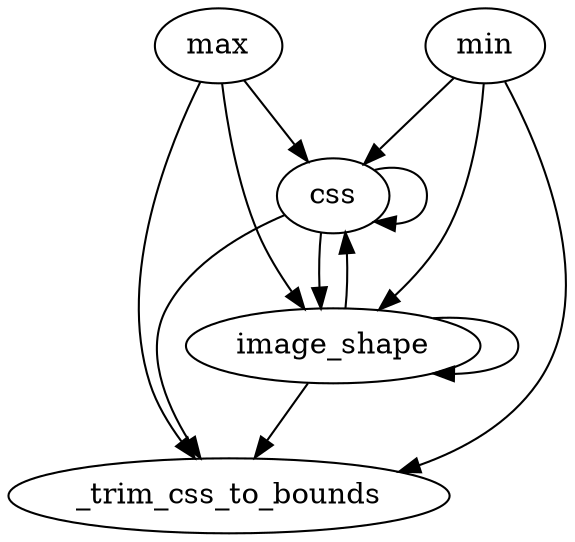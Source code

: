 strict digraph {max->css
min->css
css->css
image_shape->css
max->image_shape
min->image_shape
css->image_shape
image_shape->image_shape
max->_trim_css_to_bounds
min->_trim_css_to_bounds
css->_trim_css_to_bounds
image_shape->_trim_css_to_bounds
}